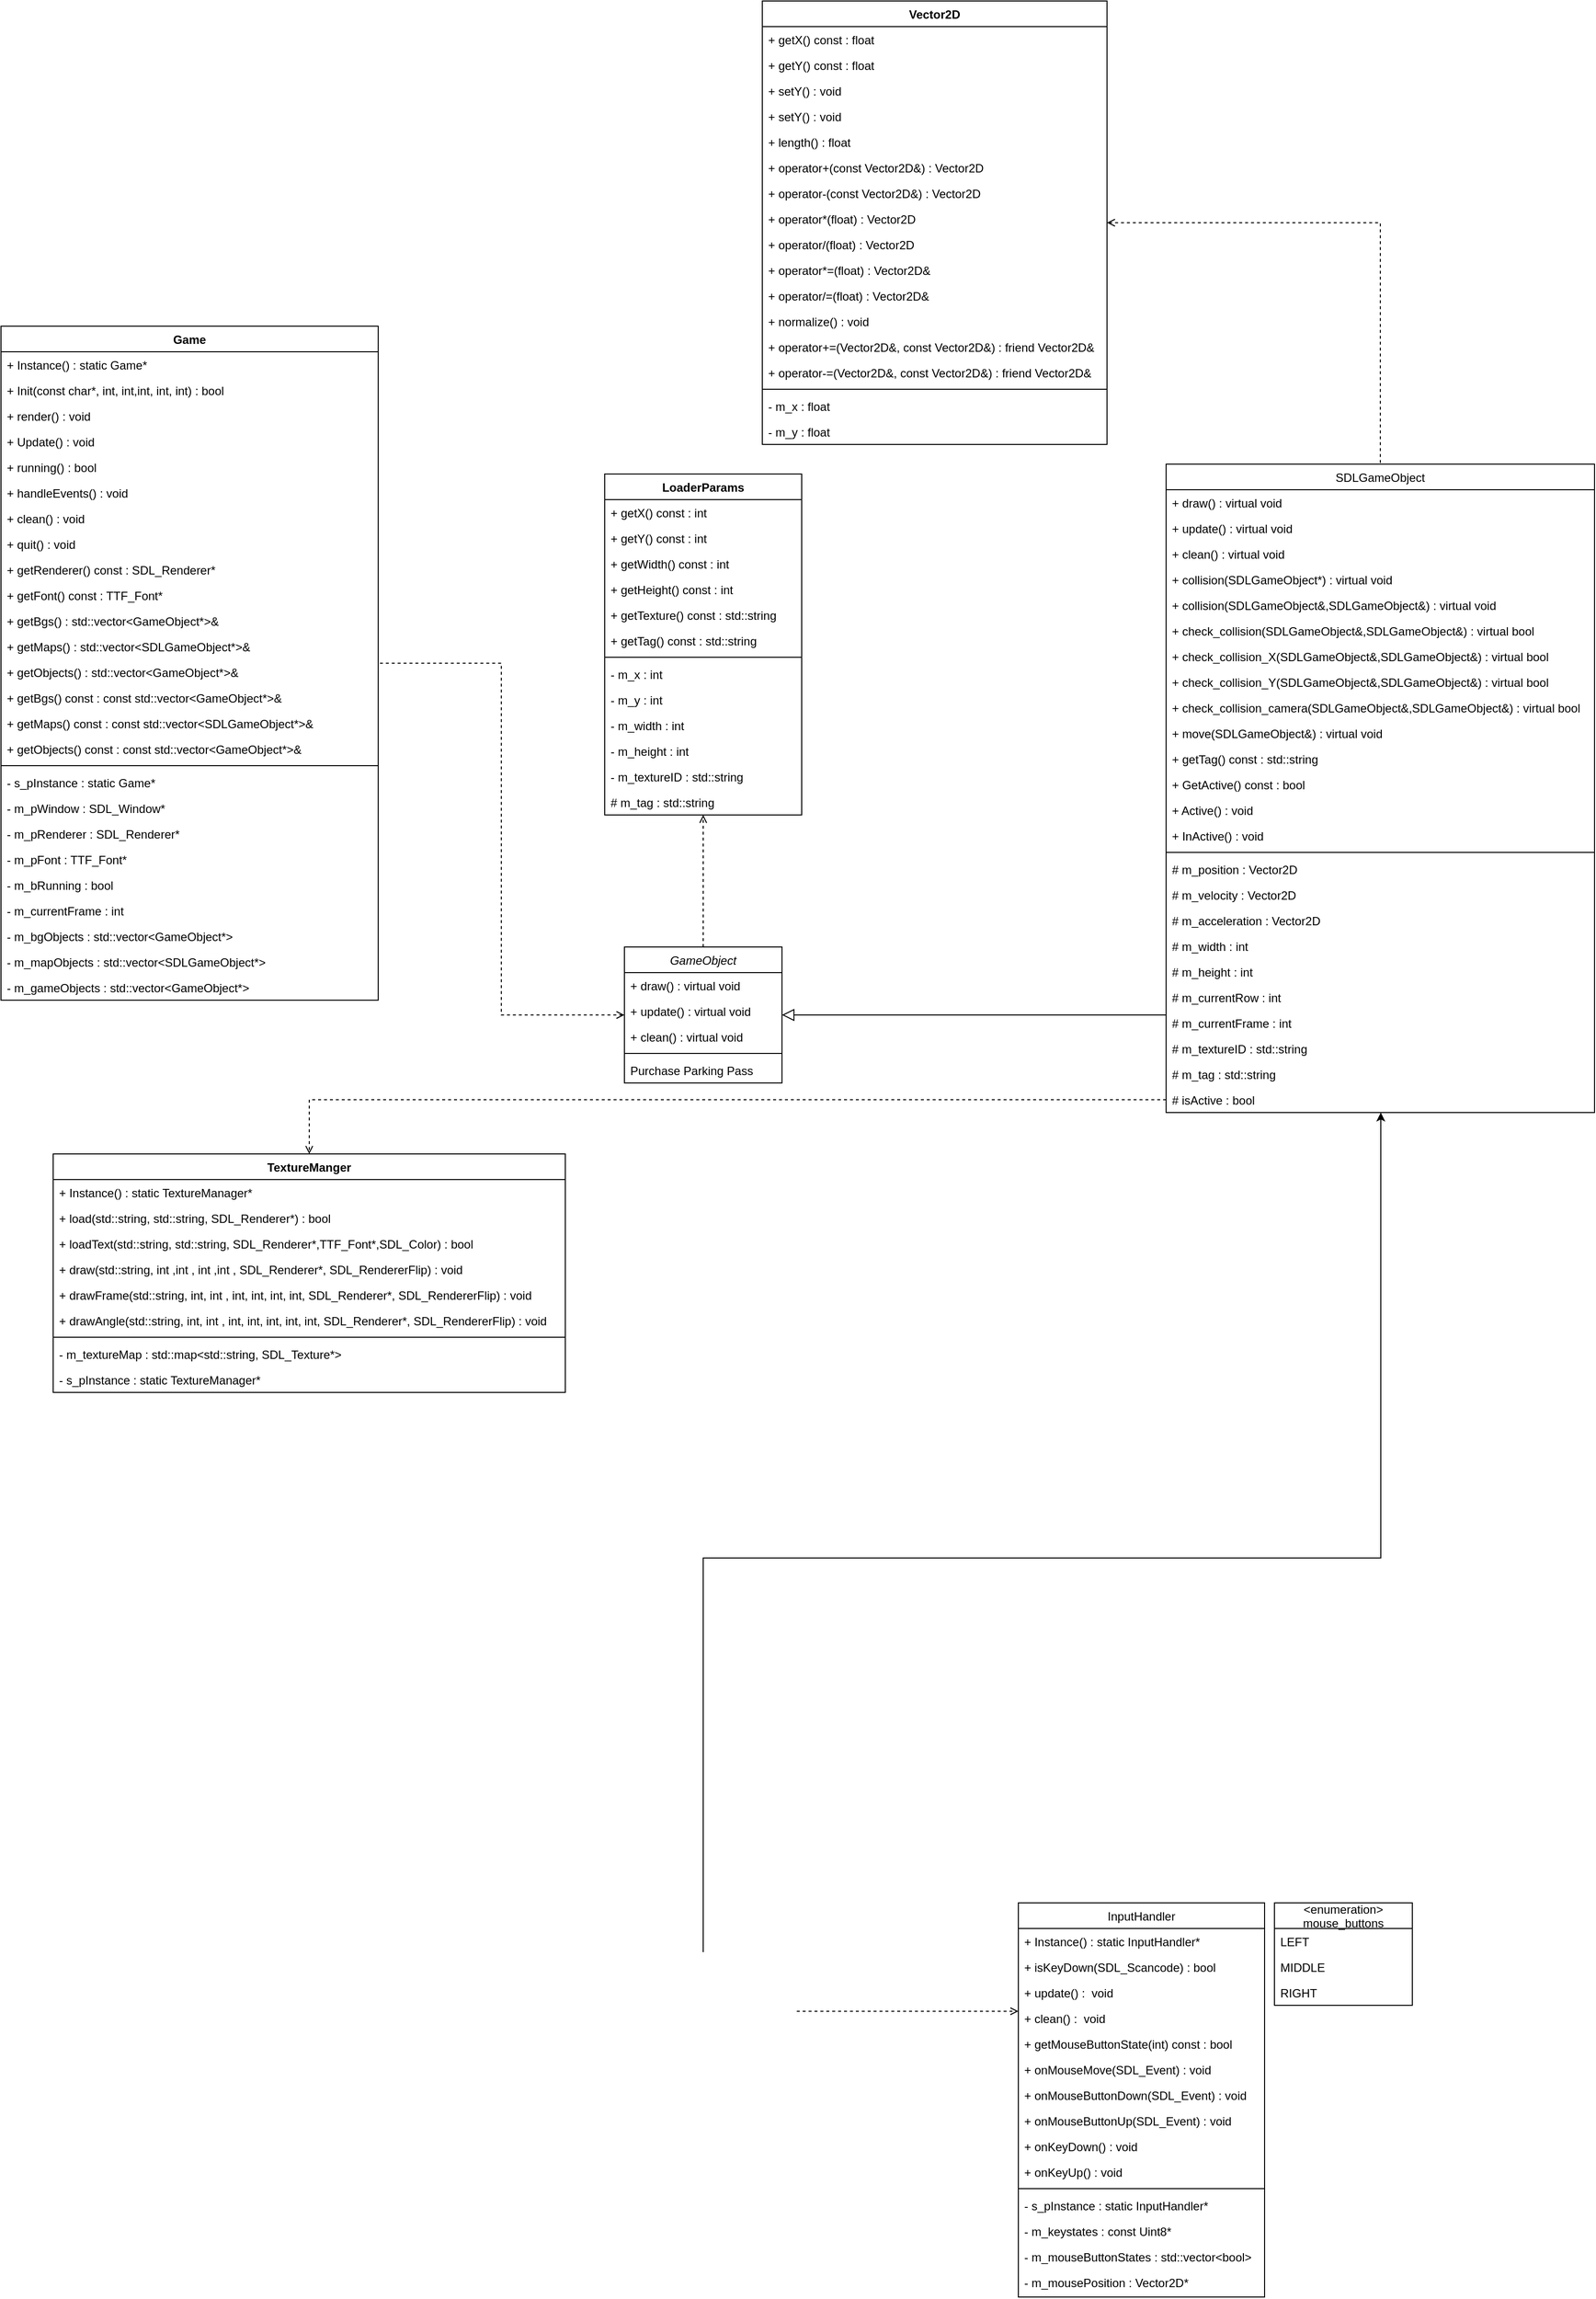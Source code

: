 <mxfile version="15.9.4" type="github">
  <diagram id="QUdWsNunOd2s29OZKPNB" name="Page-1">
    <mxGraphModel dx="3773" dy="2772" grid="1" gridSize="10" guides="1" tooltips="1" connect="1" arrows="1" fold="1" page="1" pageScale="1" pageWidth="827" pageHeight="1169" math="0" shadow="0">
      <root>
        <mxCell id="0" />
        <mxCell id="1" parent="0" />
        <mxCell id="e-X5rbSb38zJNJmSNRHm-2" style="edgeStyle=orthogonalEdgeStyle;rounded=0;orthogonalLoop=1;jettySize=auto;html=1;startArrow=open;startFill=0;endArrow=none;endFill=0;dashed=1;" parent="1" source="e-X5rbSb38zJNJmSNRHm-3" target="e-X5rbSb38zJNJmSNRHm-144" edge="1">
          <mxGeometry relative="1" as="geometry" />
        </mxCell>
        <mxCell id="e-X5rbSb38zJNJmSNRHm-223" style="edgeStyle=orthogonalEdgeStyle;rounded=0;orthogonalLoop=1;jettySize=auto;html=1;endArrow=open;endFill=0;dashed=1;" parent="1" source="e-X5rbSb38zJNJmSNRHm-3" target="e-X5rbSb38zJNJmSNRHm-24" edge="1">
          <mxGeometry relative="1" as="geometry" />
        </mxCell>
        <mxCell id="e-X5rbSb38zJNJmSNRHm-3" value="GameObject" style="swimlane;fontStyle=2;align=center;verticalAlign=top;childLayout=stackLayout;horizontal=1;startSize=26;horizontalStack=0;resizeParent=1;resizeLast=0;collapsible=1;marginBottom=0;rounded=0;shadow=0;strokeWidth=1;" parent="1" vertex="1">
          <mxGeometry x="220" y="120" width="160" height="138" as="geometry">
            <mxRectangle x="230" y="140" width="160" height="26" as="alternateBounds" />
          </mxGeometry>
        </mxCell>
        <mxCell id="e-X5rbSb38zJNJmSNRHm-4" value="+ draw() : virtual void" style="text;align=left;verticalAlign=top;spacingLeft=4;spacingRight=4;overflow=hidden;rotatable=0;points=[[0,0.5],[1,0.5]];portConstraint=eastwest;" parent="e-X5rbSb38zJNJmSNRHm-3" vertex="1">
          <mxGeometry y="26" width="160" height="26" as="geometry" />
        </mxCell>
        <mxCell id="e-X5rbSb38zJNJmSNRHm-5" value="+ update() : virtual void" style="text;align=left;verticalAlign=top;spacingLeft=4;spacingRight=4;overflow=hidden;rotatable=0;points=[[0,0.5],[1,0.5]];portConstraint=eastwest;rounded=0;shadow=0;html=0;" parent="e-X5rbSb38zJNJmSNRHm-3" vertex="1">
          <mxGeometry y="52" width="160" height="26" as="geometry" />
        </mxCell>
        <mxCell id="e-X5rbSb38zJNJmSNRHm-6" value="+ clean() : virtual void" style="text;align=left;verticalAlign=top;spacingLeft=4;spacingRight=4;overflow=hidden;rotatable=0;points=[[0,0.5],[1,0.5]];portConstraint=eastwest;rounded=0;shadow=0;html=0;" parent="e-X5rbSb38zJNJmSNRHm-3" vertex="1">
          <mxGeometry y="78" width="160" height="26" as="geometry" />
        </mxCell>
        <mxCell id="e-X5rbSb38zJNJmSNRHm-7" value="" style="line;html=1;strokeWidth=1;align=left;verticalAlign=middle;spacingTop=-1;spacingLeft=3;spacingRight=3;rotatable=0;labelPosition=right;points=[];portConstraint=eastwest;" parent="e-X5rbSb38zJNJmSNRHm-3" vertex="1">
          <mxGeometry y="104" width="160" height="8" as="geometry" />
        </mxCell>
        <mxCell id="e-X5rbSb38zJNJmSNRHm-8" value="Purchase Parking Pass" style="text;align=left;verticalAlign=top;spacingLeft=4;spacingRight=4;overflow=hidden;rotatable=0;points=[[0,0.5],[1,0.5]];portConstraint=eastwest;" parent="e-X5rbSb38zJNJmSNRHm-3" vertex="1">
          <mxGeometry y="112" width="160" height="26" as="geometry" />
        </mxCell>
        <mxCell id="e-X5rbSb38zJNJmSNRHm-10" value="SDLGameObject" style="swimlane;fontStyle=0;align=center;verticalAlign=top;childLayout=stackLayout;horizontal=1;startSize=26;horizontalStack=0;resizeParent=1;resizeLast=0;collapsible=1;marginBottom=0;rounded=0;shadow=0;strokeWidth=1;" parent="1" vertex="1">
          <mxGeometry x="770" y="-370" width="435" height="658" as="geometry">
            <mxRectangle x="130" y="380" width="160" height="26" as="alternateBounds" />
          </mxGeometry>
        </mxCell>
        <mxCell id="e-X5rbSb38zJNJmSNRHm-11" value="+ draw() : virtual void" style="text;align=left;verticalAlign=top;spacingLeft=4;spacingRight=4;overflow=hidden;rotatable=0;points=[[0,0.5],[1,0.5]];portConstraint=eastwest;" parent="e-X5rbSb38zJNJmSNRHm-10" vertex="1">
          <mxGeometry y="26" width="435" height="26" as="geometry" />
        </mxCell>
        <mxCell id="e-X5rbSb38zJNJmSNRHm-12" value="+ update() : virtual void" style="text;align=left;verticalAlign=top;spacingLeft=4;spacingRight=4;overflow=hidden;rotatable=0;points=[[0,0.5],[1,0.5]];portConstraint=eastwest;" parent="e-X5rbSb38zJNJmSNRHm-10" vertex="1">
          <mxGeometry y="52" width="435" height="26" as="geometry" />
        </mxCell>
        <mxCell id="e-X5rbSb38zJNJmSNRHm-13" value="+ clean() : virtual void" style="text;align=left;verticalAlign=top;spacingLeft=4;spacingRight=4;overflow=hidden;rotatable=0;points=[[0,0.5],[1,0.5]];portConstraint=eastwest;" parent="e-X5rbSb38zJNJmSNRHm-10" vertex="1">
          <mxGeometry y="78" width="435" height="26" as="geometry" />
        </mxCell>
        <mxCell id="e-X5rbSb38zJNJmSNRHm-164" value="+ collision(SDLGameObject*) : virtual void" style="text;align=left;verticalAlign=top;spacingLeft=4;spacingRight=4;overflow=hidden;rotatable=0;points=[[0,0.5],[1,0.5]];portConstraint=eastwest;" parent="e-X5rbSb38zJNJmSNRHm-10" vertex="1">
          <mxGeometry y="104" width="435" height="26" as="geometry" />
        </mxCell>
        <mxCell id="e-X5rbSb38zJNJmSNRHm-166" value="+ collision(SDLGameObject&amp;,SDLGameObject&amp;) : virtual void" style="text;align=left;verticalAlign=top;spacingLeft=4;spacingRight=4;overflow=hidden;rotatable=0;points=[[0,0.5],[1,0.5]];portConstraint=eastwest;" parent="e-X5rbSb38zJNJmSNRHm-10" vertex="1">
          <mxGeometry y="130" width="435" height="26" as="geometry" />
        </mxCell>
        <mxCell id="e-X5rbSb38zJNJmSNRHm-172" value="+ check_collision(SDLGameObject&amp;,SDLGameObject&amp;) : virtual bool" style="text;align=left;verticalAlign=top;spacingLeft=4;spacingRight=4;overflow=hidden;rotatable=0;points=[[0,0.5],[1,0.5]];portConstraint=eastwest;" parent="e-X5rbSb38zJNJmSNRHm-10" vertex="1">
          <mxGeometry y="156" width="435" height="26" as="geometry" />
        </mxCell>
        <mxCell id="e-X5rbSb38zJNJmSNRHm-173" value="+ check_collision_X(SDLGameObject&amp;,SDLGameObject&amp;) : virtual bool" style="text;align=left;verticalAlign=top;spacingLeft=4;spacingRight=4;overflow=hidden;rotatable=0;points=[[0,0.5],[1,0.5]];portConstraint=eastwest;" parent="e-X5rbSb38zJNJmSNRHm-10" vertex="1">
          <mxGeometry y="182" width="435" height="26" as="geometry" />
        </mxCell>
        <mxCell id="e-X5rbSb38zJNJmSNRHm-174" value="+ check_collision_Y(SDLGameObject&amp;,SDLGameObject&amp;) : virtual bool" style="text;align=left;verticalAlign=top;spacingLeft=4;spacingRight=4;overflow=hidden;rotatable=0;points=[[0,0.5],[1,0.5]];portConstraint=eastwest;" parent="e-X5rbSb38zJNJmSNRHm-10" vertex="1">
          <mxGeometry y="208" width="435" height="26" as="geometry" />
        </mxCell>
        <mxCell id="e-X5rbSb38zJNJmSNRHm-175" value="+ check_collision_camera(SDLGameObject&amp;,SDLGameObject&amp;) : virtual bool" style="text;align=left;verticalAlign=top;spacingLeft=4;spacingRight=4;overflow=hidden;rotatable=0;points=[[0,0.5],[1,0.5]];portConstraint=eastwest;" parent="e-X5rbSb38zJNJmSNRHm-10" vertex="1">
          <mxGeometry y="234" width="435" height="26" as="geometry" />
        </mxCell>
        <mxCell id="e-X5rbSb38zJNJmSNRHm-177" value="+ move(SDLGameObject&amp;) : virtual void" style="text;align=left;verticalAlign=top;spacingLeft=4;spacingRight=4;overflow=hidden;rotatable=0;points=[[0,0.5],[1,0.5]];portConstraint=eastwest;" parent="e-X5rbSb38zJNJmSNRHm-10" vertex="1">
          <mxGeometry y="260" width="435" height="26" as="geometry" />
        </mxCell>
        <mxCell id="e-X5rbSb38zJNJmSNRHm-178" value="+ getTag() const : std::string " style="text;align=left;verticalAlign=top;spacingLeft=4;spacingRight=4;overflow=hidden;rotatable=0;points=[[0,0.5],[1,0.5]];portConstraint=eastwest;" parent="e-X5rbSb38zJNJmSNRHm-10" vertex="1">
          <mxGeometry y="286" width="435" height="26" as="geometry" />
        </mxCell>
        <mxCell id="e-X5rbSb38zJNJmSNRHm-179" value="+ GetActive() const : bool " style="text;align=left;verticalAlign=top;spacingLeft=4;spacingRight=4;overflow=hidden;rotatable=0;points=[[0,0.5],[1,0.5]];portConstraint=eastwest;" parent="e-X5rbSb38zJNJmSNRHm-10" vertex="1">
          <mxGeometry y="312" width="435" height="26" as="geometry" />
        </mxCell>
        <mxCell id="e-X5rbSb38zJNJmSNRHm-180" value="+ Active() : void" style="text;align=left;verticalAlign=top;spacingLeft=4;spacingRight=4;overflow=hidden;rotatable=0;points=[[0,0.5],[1,0.5]];portConstraint=eastwest;" parent="e-X5rbSb38zJNJmSNRHm-10" vertex="1">
          <mxGeometry y="338" width="435" height="26" as="geometry" />
        </mxCell>
        <mxCell id="e-X5rbSb38zJNJmSNRHm-181" value="+ InActive() : void" style="text;align=left;verticalAlign=top;spacingLeft=4;spacingRight=4;overflow=hidden;rotatable=0;points=[[0,0.5],[1,0.5]];portConstraint=eastwest;" parent="e-X5rbSb38zJNJmSNRHm-10" vertex="1">
          <mxGeometry y="364" width="435" height="26" as="geometry" />
        </mxCell>
        <mxCell id="e-X5rbSb38zJNJmSNRHm-14" value="" style="line;html=1;strokeWidth=1;align=left;verticalAlign=middle;spacingTop=-1;spacingLeft=3;spacingRight=3;rotatable=0;labelPosition=right;points=[];portConstraint=eastwest;" parent="e-X5rbSb38zJNJmSNRHm-10" vertex="1">
          <mxGeometry y="390" width="435" height="8" as="geometry" />
        </mxCell>
        <mxCell id="e-X5rbSb38zJNJmSNRHm-15" value="# m_position : Vector2D" style="text;align=left;verticalAlign=top;spacingLeft=4;spacingRight=4;overflow=hidden;rotatable=0;points=[[0,0.5],[1,0.5]];portConstraint=eastwest;" parent="e-X5rbSb38zJNJmSNRHm-10" vertex="1">
          <mxGeometry y="398" width="435" height="26" as="geometry" />
        </mxCell>
        <mxCell id="e-X5rbSb38zJNJmSNRHm-16" value="# m_velocity : Vector2D" style="text;align=left;verticalAlign=top;spacingLeft=4;spacingRight=4;overflow=hidden;rotatable=0;points=[[0,0.5],[1,0.5]];portConstraint=eastwest;" parent="e-X5rbSb38zJNJmSNRHm-10" vertex="1">
          <mxGeometry y="424" width="435" height="26" as="geometry" />
        </mxCell>
        <mxCell id="e-X5rbSb38zJNJmSNRHm-17" value="# m_acceleration : Vector2D" style="text;align=left;verticalAlign=top;spacingLeft=4;spacingRight=4;overflow=hidden;rotatable=0;points=[[0,0.5],[1,0.5]];portConstraint=eastwest;" parent="e-X5rbSb38zJNJmSNRHm-10" vertex="1">
          <mxGeometry y="450" width="435" height="26" as="geometry" />
        </mxCell>
        <mxCell id="e-X5rbSb38zJNJmSNRHm-18" value="# m_width : int" style="text;align=left;verticalAlign=top;spacingLeft=4;spacingRight=4;overflow=hidden;rotatable=0;points=[[0,0.5],[1,0.5]];portConstraint=eastwest;" parent="e-X5rbSb38zJNJmSNRHm-10" vertex="1">
          <mxGeometry y="476" width="435" height="26" as="geometry" />
        </mxCell>
        <mxCell id="e-X5rbSb38zJNJmSNRHm-19" value="# m_height : int" style="text;align=left;verticalAlign=top;spacingLeft=4;spacingRight=4;overflow=hidden;rotatable=0;points=[[0,0.5],[1,0.5]];portConstraint=eastwest;" parent="e-X5rbSb38zJNJmSNRHm-10" vertex="1">
          <mxGeometry y="502" width="435" height="26" as="geometry" />
        </mxCell>
        <mxCell id="e-X5rbSb38zJNJmSNRHm-20" value="# m_currentRow : int" style="text;align=left;verticalAlign=top;spacingLeft=4;spacingRight=4;overflow=hidden;rotatable=0;points=[[0,0.5],[1,0.5]];portConstraint=eastwest;" parent="e-X5rbSb38zJNJmSNRHm-10" vertex="1">
          <mxGeometry y="528" width="435" height="26" as="geometry" />
        </mxCell>
        <mxCell id="e-X5rbSb38zJNJmSNRHm-21" value="# m_currentFrame : int" style="text;align=left;verticalAlign=top;spacingLeft=4;spacingRight=4;overflow=hidden;rotatable=0;points=[[0,0.5],[1,0.5]];portConstraint=eastwest;" parent="e-X5rbSb38zJNJmSNRHm-10" vertex="1">
          <mxGeometry y="554" width="435" height="26" as="geometry" />
        </mxCell>
        <mxCell id="e-X5rbSb38zJNJmSNRHm-182" value="# m_textureID : std::string" style="text;align=left;verticalAlign=top;spacingLeft=4;spacingRight=4;overflow=hidden;rotatable=0;points=[[0,0.5],[1,0.5]];portConstraint=eastwest;" parent="e-X5rbSb38zJNJmSNRHm-10" vertex="1">
          <mxGeometry y="580" width="435" height="26" as="geometry" />
        </mxCell>
        <mxCell id="e-X5rbSb38zJNJmSNRHm-184" value="# m_tag : std::string" style="text;align=left;verticalAlign=top;spacingLeft=4;spacingRight=4;overflow=hidden;rotatable=0;points=[[0,0.5],[1,0.5]];portConstraint=eastwest;" parent="e-X5rbSb38zJNJmSNRHm-10" vertex="1">
          <mxGeometry y="606" width="435" height="26" as="geometry" />
        </mxCell>
        <mxCell id="e-X5rbSb38zJNJmSNRHm-22" value="# isActive : bool" style="text;align=left;verticalAlign=top;spacingLeft=4;spacingRight=4;overflow=hidden;rotatable=0;points=[[0,0.5],[1,0.5]];portConstraint=eastwest;" parent="e-X5rbSb38zJNJmSNRHm-10" vertex="1">
          <mxGeometry y="632" width="435" height="26" as="geometry" />
        </mxCell>
        <mxCell id="e-X5rbSb38zJNJmSNRHm-23" value="" style="endArrow=block;endSize=10;endFill=0;shadow=0;strokeWidth=1;rounded=0;edgeStyle=elbowEdgeStyle;elbow=vertical;" parent="1" source="e-X5rbSb38zJNJmSNRHm-10" target="e-X5rbSb38zJNJmSNRHm-3" edge="1">
          <mxGeometry width="160" relative="1" as="geometry">
            <mxPoint x="200" y="203" as="sourcePoint" />
            <mxPoint x="200" y="203" as="targetPoint" />
          </mxGeometry>
        </mxCell>
        <mxCell id="e-X5rbSb38zJNJmSNRHm-24" value="LoaderParams" style="swimlane;fontStyle=1;align=center;verticalAlign=top;childLayout=stackLayout;horizontal=1;startSize=26;horizontalStack=0;resizeParent=1;resizeParentMax=0;resizeLast=0;collapsible=1;marginBottom=0;" parent="1" vertex="1">
          <mxGeometry x="200" y="-360" width="200" height="346" as="geometry" />
        </mxCell>
        <mxCell id="e-X5rbSb38zJNJmSNRHm-25" value="+ getX() const : int" style="text;strokeColor=none;fillColor=none;align=left;verticalAlign=top;spacingLeft=4;spacingRight=4;overflow=hidden;rotatable=0;points=[[0,0.5],[1,0.5]];portConstraint=eastwest;" parent="e-X5rbSb38zJNJmSNRHm-24" vertex="1">
          <mxGeometry y="26" width="200" height="26" as="geometry" />
        </mxCell>
        <mxCell id="e-X5rbSb38zJNJmSNRHm-26" value="+ getY() const : int" style="text;strokeColor=none;fillColor=none;align=left;verticalAlign=top;spacingLeft=4;spacingRight=4;overflow=hidden;rotatable=0;points=[[0,0.5],[1,0.5]];portConstraint=eastwest;" parent="e-X5rbSb38zJNJmSNRHm-24" vertex="1">
          <mxGeometry y="52" width="200" height="26" as="geometry" />
        </mxCell>
        <mxCell id="e-X5rbSb38zJNJmSNRHm-27" value="+ getWidth() const : int" style="text;strokeColor=none;fillColor=none;align=left;verticalAlign=top;spacingLeft=4;spacingRight=4;overflow=hidden;rotatable=0;points=[[0,0.5],[1,0.5]];portConstraint=eastwest;" parent="e-X5rbSb38zJNJmSNRHm-24" vertex="1">
          <mxGeometry y="78" width="200" height="26" as="geometry" />
        </mxCell>
        <mxCell id="e-X5rbSb38zJNJmSNRHm-28" value="+ getHeight() const : int" style="text;strokeColor=none;fillColor=none;align=left;verticalAlign=top;spacingLeft=4;spacingRight=4;overflow=hidden;rotatable=0;points=[[0,0.5],[1,0.5]];portConstraint=eastwest;" parent="e-X5rbSb38zJNJmSNRHm-24" vertex="1">
          <mxGeometry y="104" width="200" height="26" as="geometry" />
        </mxCell>
        <mxCell id="e-X5rbSb38zJNJmSNRHm-29" value="+ getTexture() const : std::string" style="text;strokeColor=none;fillColor=none;align=left;verticalAlign=top;spacingLeft=4;spacingRight=4;overflow=hidden;rotatable=0;points=[[0,0.5],[1,0.5]];portConstraint=eastwest;" parent="e-X5rbSb38zJNJmSNRHm-24" vertex="1">
          <mxGeometry y="130" width="200" height="26" as="geometry" />
        </mxCell>
        <mxCell id="e-X5rbSb38zJNJmSNRHm-221" value="+ getTag() const : std::string " style="text;align=left;verticalAlign=top;spacingLeft=4;spacingRight=4;overflow=hidden;rotatable=0;points=[[0,0.5],[1,0.5]];portConstraint=eastwest;" parent="e-X5rbSb38zJNJmSNRHm-24" vertex="1">
          <mxGeometry y="156" width="200" height="26" as="geometry" />
        </mxCell>
        <mxCell id="e-X5rbSb38zJNJmSNRHm-30" value="" style="line;strokeWidth=1;fillColor=none;align=left;verticalAlign=middle;spacingTop=-1;spacingLeft=3;spacingRight=3;rotatable=0;labelPosition=right;points=[];portConstraint=eastwest;" parent="e-X5rbSb38zJNJmSNRHm-24" vertex="1">
          <mxGeometry y="182" width="200" height="8" as="geometry" />
        </mxCell>
        <mxCell id="e-X5rbSb38zJNJmSNRHm-31" value="- m_x : int" style="text;strokeColor=none;fillColor=none;align=left;verticalAlign=top;spacingLeft=4;spacingRight=4;overflow=hidden;rotatable=0;points=[[0,0.5],[1,0.5]];portConstraint=eastwest;" parent="e-X5rbSb38zJNJmSNRHm-24" vertex="1">
          <mxGeometry y="190" width="200" height="26" as="geometry" />
        </mxCell>
        <mxCell id="e-X5rbSb38zJNJmSNRHm-32" value="- m_y : int" style="text;strokeColor=none;fillColor=none;align=left;verticalAlign=top;spacingLeft=4;spacingRight=4;overflow=hidden;rotatable=0;points=[[0,0.5],[1,0.5]];portConstraint=eastwest;" parent="e-X5rbSb38zJNJmSNRHm-24" vertex="1">
          <mxGeometry y="216" width="200" height="26" as="geometry" />
        </mxCell>
        <mxCell id="e-X5rbSb38zJNJmSNRHm-33" value="- m_width : int" style="text;strokeColor=none;fillColor=none;align=left;verticalAlign=top;spacingLeft=4;spacingRight=4;overflow=hidden;rotatable=0;points=[[0,0.5],[1,0.5]];portConstraint=eastwest;" parent="e-X5rbSb38zJNJmSNRHm-24" vertex="1">
          <mxGeometry y="242" width="200" height="26" as="geometry" />
        </mxCell>
        <mxCell id="e-X5rbSb38zJNJmSNRHm-34" value="- m_height : int" style="text;strokeColor=none;fillColor=none;align=left;verticalAlign=top;spacingLeft=4;spacingRight=4;overflow=hidden;rotatable=0;points=[[0,0.5],[1,0.5]];portConstraint=eastwest;" parent="e-X5rbSb38zJNJmSNRHm-24" vertex="1">
          <mxGeometry y="268" width="200" height="26" as="geometry" />
        </mxCell>
        <mxCell id="e-X5rbSb38zJNJmSNRHm-35" value="- m_textureID : std::string" style="text;strokeColor=none;fillColor=none;align=left;verticalAlign=top;spacingLeft=4;spacingRight=4;overflow=hidden;rotatable=0;points=[[0,0.5],[1,0.5]];portConstraint=eastwest;" parent="e-X5rbSb38zJNJmSNRHm-24" vertex="1">
          <mxGeometry y="294" width="200" height="26" as="geometry" />
        </mxCell>
        <mxCell id="e-X5rbSb38zJNJmSNRHm-222" value="# m_tag : std::string" style="text;align=left;verticalAlign=top;spacingLeft=4;spacingRight=4;overflow=hidden;rotatable=0;points=[[0,0.5],[1,0.5]];portConstraint=eastwest;" parent="e-X5rbSb38zJNJmSNRHm-24" vertex="1">
          <mxGeometry y="320" width="200" height="26" as="geometry" />
        </mxCell>
        <mxCell id="e-X5rbSb38zJNJmSNRHm-36" style="edgeStyle=orthogonalEdgeStyle;rounded=0;orthogonalLoop=1;jettySize=auto;html=1;" parent="1" target="e-X5rbSb38zJNJmSNRHm-10" edge="1">
          <mxGeometry relative="1" as="geometry">
            <mxPoint x="300" y="710" as="targetPoint" />
            <Array as="points">
              <mxPoint x="300" y="740" />
              <mxPoint x="988" y="740" />
            </Array>
            <mxPoint x="300" y="1140.0" as="sourcePoint" />
          </mxGeometry>
        </mxCell>
        <mxCell id="e-X5rbSb38zJNJmSNRHm-37" style="edgeStyle=orthogonalEdgeStyle;rounded=0;orthogonalLoop=1;jettySize=auto;html=1;dashed=1;endArrow=open;endFill=0;" parent="1" target="e-X5rbSb38zJNJmSNRHm-50" edge="1">
          <mxGeometry relative="1" as="geometry">
            <Array as="points">
              <mxPoint x="540" y="1200" />
              <mxPoint x="540" y="1200" />
            </Array>
            <mxPoint x="395" y="1200.0" as="sourcePoint" />
          </mxGeometry>
        </mxCell>
        <mxCell id="e-X5rbSb38zJNJmSNRHm-50" value="InputHandler" style="swimlane;fontStyle=0;align=center;verticalAlign=top;childLayout=stackLayout;horizontal=1;startSize=26;horizontalStack=0;resizeParent=1;resizeLast=0;collapsible=1;marginBottom=0;rounded=0;shadow=0;strokeWidth=1;" parent="1" vertex="1">
          <mxGeometry x="620" y="1090" width="250" height="400" as="geometry">
            <mxRectangle x="130" y="380" width="160" height="26" as="alternateBounds" />
          </mxGeometry>
        </mxCell>
        <mxCell id="e-X5rbSb38zJNJmSNRHm-51" value="+ Instance() : static InputHandler*" style="text;align=left;verticalAlign=top;spacingLeft=4;spacingRight=4;overflow=hidden;rotatable=0;points=[[0,0.5],[1,0.5]];portConstraint=eastwest;" parent="e-X5rbSb38zJNJmSNRHm-50" vertex="1">
          <mxGeometry y="26" width="250" height="26" as="geometry" />
        </mxCell>
        <mxCell id="e-X5rbSb38zJNJmSNRHm-52" value="+ isKeyDown(SDL_Scancode) : bool" style="text;align=left;verticalAlign=top;spacingLeft=4;spacingRight=4;overflow=hidden;rotatable=0;points=[[0,0.5],[1,0.5]];portConstraint=eastwest;" parent="e-X5rbSb38zJNJmSNRHm-50" vertex="1">
          <mxGeometry y="52" width="250" height="26" as="geometry" />
        </mxCell>
        <mxCell id="e-X5rbSb38zJNJmSNRHm-53" value="+ update() :  void" style="text;align=left;verticalAlign=top;spacingLeft=4;spacingRight=4;overflow=hidden;rotatable=0;points=[[0,0.5],[1,0.5]];portConstraint=eastwest;" parent="e-X5rbSb38zJNJmSNRHm-50" vertex="1">
          <mxGeometry y="78" width="250" height="26" as="geometry" />
        </mxCell>
        <mxCell id="e-X5rbSb38zJNJmSNRHm-54" value="+ clean() :  void" style="text;align=left;verticalAlign=top;spacingLeft=4;spacingRight=4;overflow=hidden;rotatable=0;points=[[0,0.5],[1,0.5]];portConstraint=eastwest;" parent="e-X5rbSb38zJNJmSNRHm-50" vertex="1">
          <mxGeometry y="104" width="250" height="26" as="geometry" />
        </mxCell>
        <mxCell id="e-X5rbSb38zJNJmSNRHm-55" value="+ getMouseButtonState(int) const : bool" style="text;align=left;verticalAlign=top;spacingLeft=4;spacingRight=4;overflow=hidden;rotatable=0;points=[[0,0.5],[1,0.5]];portConstraint=eastwest;" parent="e-X5rbSb38zJNJmSNRHm-50" vertex="1">
          <mxGeometry y="130" width="250" height="26" as="geometry" />
        </mxCell>
        <mxCell id="e-X5rbSb38zJNJmSNRHm-56" value="+ onMouseMove(SDL_Event) : void" style="text;align=left;verticalAlign=top;spacingLeft=4;spacingRight=4;overflow=hidden;rotatable=0;points=[[0,0.5],[1,0.5]];portConstraint=eastwest;" parent="e-X5rbSb38zJNJmSNRHm-50" vertex="1">
          <mxGeometry y="156" width="250" height="26" as="geometry" />
        </mxCell>
        <mxCell id="e-X5rbSb38zJNJmSNRHm-57" value="+ onMouseButtonDown(SDL_Event) : void" style="text;align=left;verticalAlign=top;spacingLeft=4;spacingRight=4;overflow=hidden;rotatable=0;points=[[0,0.5],[1,0.5]];portConstraint=eastwest;" parent="e-X5rbSb38zJNJmSNRHm-50" vertex="1">
          <mxGeometry y="182" width="250" height="26" as="geometry" />
        </mxCell>
        <mxCell id="e-X5rbSb38zJNJmSNRHm-58" value="+ onMouseButtonUp(SDL_Event) : void" style="text;align=left;verticalAlign=top;spacingLeft=4;spacingRight=4;overflow=hidden;rotatable=0;points=[[0,0.5],[1,0.5]];portConstraint=eastwest;" parent="e-X5rbSb38zJNJmSNRHm-50" vertex="1">
          <mxGeometry y="208" width="250" height="26" as="geometry" />
        </mxCell>
        <mxCell id="e-X5rbSb38zJNJmSNRHm-59" value="+ onKeyDown() : void" style="text;align=left;verticalAlign=top;spacingLeft=4;spacingRight=4;overflow=hidden;rotatable=0;points=[[0,0.5],[1,0.5]];portConstraint=eastwest;" parent="e-X5rbSb38zJNJmSNRHm-50" vertex="1">
          <mxGeometry y="234" width="250" height="26" as="geometry" />
        </mxCell>
        <mxCell id="e-X5rbSb38zJNJmSNRHm-60" value="+ onKeyUp() : void" style="text;align=left;verticalAlign=top;spacingLeft=4;spacingRight=4;overflow=hidden;rotatable=0;points=[[0,0.5],[1,0.5]];portConstraint=eastwest;" parent="e-X5rbSb38zJNJmSNRHm-50" vertex="1">
          <mxGeometry y="260" width="250" height="26" as="geometry" />
        </mxCell>
        <mxCell id="e-X5rbSb38zJNJmSNRHm-61" value="" style="line;html=1;strokeWidth=1;align=left;verticalAlign=middle;spacingTop=-1;spacingLeft=3;spacingRight=3;rotatable=0;labelPosition=right;points=[];portConstraint=eastwest;" parent="e-X5rbSb38zJNJmSNRHm-50" vertex="1">
          <mxGeometry y="286" width="250" height="8" as="geometry" />
        </mxCell>
        <mxCell id="e-X5rbSb38zJNJmSNRHm-62" value="- s_pInstance : static InputHandler*" style="text;align=left;verticalAlign=top;spacingLeft=4;spacingRight=4;overflow=hidden;rotatable=0;points=[[0,0.5],[1,0.5]];portConstraint=eastwest;" parent="e-X5rbSb38zJNJmSNRHm-50" vertex="1">
          <mxGeometry y="294" width="250" height="26" as="geometry" />
        </mxCell>
        <mxCell id="e-X5rbSb38zJNJmSNRHm-63" value="- m_keystates : const Uint8*" style="text;align=left;verticalAlign=top;spacingLeft=4;spacingRight=4;overflow=hidden;rotatable=0;points=[[0,0.5],[1,0.5]];portConstraint=eastwest;" parent="e-X5rbSb38zJNJmSNRHm-50" vertex="1">
          <mxGeometry y="320" width="250" height="26" as="geometry" />
        </mxCell>
        <mxCell id="e-X5rbSb38zJNJmSNRHm-64" value="- m_mouseButtonStates : std::vector&lt;bool&gt;" style="text;align=left;verticalAlign=top;spacingLeft=4;spacingRight=4;overflow=hidden;rotatable=0;points=[[0,0.5],[1,0.5]];portConstraint=eastwest;" parent="e-X5rbSb38zJNJmSNRHm-50" vertex="1">
          <mxGeometry y="346" width="250" height="26" as="geometry" />
        </mxCell>
        <mxCell id="e-X5rbSb38zJNJmSNRHm-65" value="- m_mousePosition : Vector2D*" style="text;align=left;verticalAlign=top;spacingLeft=4;spacingRight=4;overflow=hidden;rotatable=0;points=[[0,0.5],[1,0.5]];portConstraint=eastwest;" parent="e-X5rbSb38zJNJmSNRHm-50" vertex="1">
          <mxGeometry y="372" width="250" height="26" as="geometry" />
        </mxCell>
        <mxCell id="e-X5rbSb38zJNJmSNRHm-66" value="&lt;enumeration&gt;&#xa;mouse_buttons" style="swimlane;fontStyle=0;childLayout=stackLayout;horizontal=1;startSize=26;fillColor=none;horizontalStack=0;resizeParent=1;resizeParentMax=0;resizeLast=0;collapsible=1;marginBottom=0;" parent="1" vertex="1">
          <mxGeometry x="880" y="1090" width="140" height="104" as="geometry" />
        </mxCell>
        <mxCell id="e-X5rbSb38zJNJmSNRHm-67" value="LEFT" style="text;strokeColor=none;fillColor=none;align=left;verticalAlign=top;spacingLeft=4;spacingRight=4;overflow=hidden;rotatable=0;points=[[0,0.5],[1,0.5]];portConstraint=eastwest;" parent="e-X5rbSb38zJNJmSNRHm-66" vertex="1">
          <mxGeometry y="26" width="140" height="26" as="geometry" />
        </mxCell>
        <mxCell id="e-X5rbSb38zJNJmSNRHm-68" value="MIDDLE" style="text;strokeColor=none;fillColor=none;align=left;verticalAlign=top;spacingLeft=4;spacingRight=4;overflow=hidden;rotatable=0;points=[[0,0.5],[1,0.5]];portConstraint=eastwest;" parent="e-X5rbSb38zJNJmSNRHm-66" vertex="1">
          <mxGeometry y="52" width="140" height="26" as="geometry" />
        </mxCell>
        <mxCell id="e-X5rbSb38zJNJmSNRHm-69" value="RIGHT" style="text;strokeColor=none;fillColor=none;align=left;verticalAlign=top;spacingLeft=4;spacingRight=4;overflow=hidden;rotatable=0;points=[[0,0.5],[1,0.5]];portConstraint=eastwest;" parent="e-X5rbSb38zJNJmSNRHm-66" vertex="1">
          <mxGeometry y="78" width="140" height="26" as="geometry" />
        </mxCell>
        <mxCell id="e-X5rbSb38zJNJmSNRHm-70" style="edgeStyle=orthogonalEdgeStyle;rounded=0;orthogonalLoop=1;jettySize=auto;html=1;dashed=1;endArrow=none;endFill=0;startArrow=open;startFill=0;" parent="1" source="e-X5rbSb38zJNJmSNRHm-71" target="e-X5rbSb38zJNJmSNRHm-10" edge="1">
          <mxGeometry relative="1" as="geometry" />
        </mxCell>
        <mxCell id="e-X5rbSb38zJNJmSNRHm-71" value="Vector2D" style="swimlane;fontStyle=1;align=center;verticalAlign=top;childLayout=stackLayout;horizontal=1;startSize=26;horizontalStack=0;resizeParent=1;resizeParentMax=0;resizeLast=0;collapsible=1;marginBottom=0;" parent="1" vertex="1">
          <mxGeometry x="360" y="-840" width="350" height="450" as="geometry" />
        </mxCell>
        <mxCell id="e-X5rbSb38zJNJmSNRHm-72" value="+ getX() const : float" style="text;strokeColor=none;fillColor=none;align=left;verticalAlign=top;spacingLeft=4;spacingRight=4;overflow=hidden;rotatable=0;points=[[0,0.5],[1,0.5]];portConstraint=eastwest;" parent="e-X5rbSb38zJNJmSNRHm-71" vertex="1">
          <mxGeometry y="26" width="350" height="26" as="geometry" />
        </mxCell>
        <mxCell id="e-X5rbSb38zJNJmSNRHm-73" value="+ getY() const : float" style="text;strokeColor=none;fillColor=none;align=left;verticalAlign=top;spacingLeft=4;spacingRight=4;overflow=hidden;rotatable=0;points=[[0,0.5],[1,0.5]];portConstraint=eastwest;" parent="e-X5rbSb38zJNJmSNRHm-71" vertex="1">
          <mxGeometry y="52" width="350" height="26" as="geometry" />
        </mxCell>
        <mxCell id="e-X5rbSb38zJNJmSNRHm-74" value="+ setY() : void" style="text;strokeColor=none;fillColor=none;align=left;verticalAlign=top;spacingLeft=4;spacingRight=4;overflow=hidden;rotatable=0;points=[[0,0.5],[1,0.5]];portConstraint=eastwest;" parent="e-X5rbSb38zJNJmSNRHm-71" vertex="1">
          <mxGeometry y="78" width="350" height="26" as="geometry" />
        </mxCell>
        <mxCell id="e-X5rbSb38zJNJmSNRHm-75" value="+ setY() : void" style="text;strokeColor=none;fillColor=none;align=left;verticalAlign=top;spacingLeft=4;spacingRight=4;overflow=hidden;rotatable=0;points=[[0,0.5],[1,0.5]];portConstraint=eastwest;" parent="e-X5rbSb38zJNJmSNRHm-71" vertex="1">
          <mxGeometry y="104" width="350" height="26" as="geometry" />
        </mxCell>
        <mxCell id="e-X5rbSb38zJNJmSNRHm-76" value="+ length() : float" style="text;strokeColor=none;fillColor=none;align=left;verticalAlign=top;spacingLeft=4;spacingRight=4;overflow=hidden;rotatable=0;points=[[0,0.5],[1,0.5]];portConstraint=eastwest;" parent="e-X5rbSb38zJNJmSNRHm-71" vertex="1">
          <mxGeometry y="130" width="350" height="26" as="geometry" />
        </mxCell>
        <mxCell id="e-X5rbSb38zJNJmSNRHm-77" value="+ operator+(const Vector2D&amp;) : Vector2D" style="text;strokeColor=none;fillColor=none;align=left;verticalAlign=top;spacingLeft=4;spacingRight=4;overflow=hidden;rotatable=0;points=[[0,0.5],[1,0.5]];portConstraint=eastwest;" parent="e-X5rbSb38zJNJmSNRHm-71" vertex="1">
          <mxGeometry y="156" width="350" height="26" as="geometry" />
        </mxCell>
        <mxCell id="e-X5rbSb38zJNJmSNRHm-78" value="+ operator-(const Vector2D&amp;) : Vector2D" style="text;strokeColor=none;fillColor=none;align=left;verticalAlign=top;spacingLeft=4;spacingRight=4;overflow=hidden;rotatable=0;points=[[0,0.5],[1,0.5]];portConstraint=eastwest;" parent="e-X5rbSb38zJNJmSNRHm-71" vertex="1">
          <mxGeometry y="182" width="350" height="26" as="geometry" />
        </mxCell>
        <mxCell id="e-X5rbSb38zJNJmSNRHm-79" value="+ operator*(float) : Vector2D" style="text;strokeColor=none;fillColor=none;align=left;verticalAlign=top;spacingLeft=4;spacingRight=4;overflow=hidden;rotatable=0;points=[[0,0.5],[1,0.5]];portConstraint=eastwest;" parent="e-X5rbSb38zJNJmSNRHm-71" vertex="1">
          <mxGeometry y="208" width="350" height="26" as="geometry" />
        </mxCell>
        <mxCell id="e-X5rbSb38zJNJmSNRHm-80" value="+ operator/(float) : Vector2D" style="text;strokeColor=none;fillColor=none;align=left;verticalAlign=top;spacingLeft=4;spacingRight=4;overflow=hidden;rotatable=0;points=[[0,0.5],[1,0.5]];portConstraint=eastwest;" parent="e-X5rbSb38zJNJmSNRHm-71" vertex="1">
          <mxGeometry y="234" width="350" height="26" as="geometry" />
        </mxCell>
        <mxCell id="e-X5rbSb38zJNJmSNRHm-81" value="+ operator*=(float) : Vector2D&amp;" style="text;strokeColor=none;fillColor=none;align=left;verticalAlign=top;spacingLeft=4;spacingRight=4;overflow=hidden;rotatable=0;points=[[0,0.5],[1,0.5]];portConstraint=eastwest;" parent="e-X5rbSb38zJNJmSNRHm-71" vertex="1">
          <mxGeometry y="260" width="350" height="26" as="geometry" />
        </mxCell>
        <mxCell id="e-X5rbSb38zJNJmSNRHm-82" value="+ operator/=(float) : Vector2D&amp;" style="text;strokeColor=none;fillColor=none;align=left;verticalAlign=top;spacingLeft=4;spacingRight=4;overflow=hidden;rotatable=0;points=[[0,0.5],[1,0.5]];portConstraint=eastwest;" parent="e-X5rbSb38zJNJmSNRHm-71" vertex="1">
          <mxGeometry y="286" width="350" height="26" as="geometry" />
        </mxCell>
        <mxCell id="e-X5rbSb38zJNJmSNRHm-83" value="+ normalize() : void" style="text;strokeColor=none;fillColor=none;align=left;verticalAlign=top;spacingLeft=4;spacingRight=4;overflow=hidden;rotatable=0;points=[[0,0.5],[1,0.5]];portConstraint=eastwest;" parent="e-X5rbSb38zJNJmSNRHm-71" vertex="1">
          <mxGeometry y="312" width="350" height="26" as="geometry" />
        </mxCell>
        <mxCell id="e-X5rbSb38zJNJmSNRHm-84" value="+ operator+=(Vector2D&amp;, const Vector2D&amp;) : friend Vector2D&amp;" style="text;strokeColor=none;fillColor=none;align=left;verticalAlign=top;spacingLeft=4;spacingRight=4;overflow=hidden;rotatable=0;points=[[0,0.5],[1,0.5]];portConstraint=eastwest;" parent="e-X5rbSb38zJNJmSNRHm-71" vertex="1">
          <mxGeometry y="338" width="350" height="26" as="geometry" />
        </mxCell>
        <mxCell id="e-X5rbSb38zJNJmSNRHm-85" value="+ operator-=(Vector2D&amp;, const Vector2D&amp;) : friend Vector2D&amp;" style="text;strokeColor=none;fillColor=none;align=left;verticalAlign=top;spacingLeft=4;spacingRight=4;overflow=hidden;rotatable=0;points=[[0,0.5],[1,0.5]];portConstraint=eastwest;" parent="e-X5rbSb38zJNJmSNRHm-71" vertex="1">
          <mxGeometry y="364" width="350" height="26" as="geometry" />
        </mxCell>
        <mxCell id="e-X5rbSb38zJNJmSNRHm-86" value="" style="line;strokeWidth=1;fillColor=none;align=left;verticalAlign=middle;spacingTop=-1;spacingLeft=3;spacingRight=3;rotatable=0;labelPosition=right;points=[];portConstraint=eastwest;" parent="e-X5rbSb38zJNJmSNRHm-71" vertex="1">
          <mxGeometry y="390" width="350" height="8" as="geometry" />
        </mxCell>
        <mxCell id="e-X5rbSb38zJNJmSNRHm-87" value="- m_x : float" style="text;strokeColor=none;fillColor=none;align=left;verticalAlign=top;spacingLeft=4;spacingRight=4;overflow=hidden;rotatable=0;points=[[0,0.5],[1,0.5]];portConstraint=eastwest;" parent="e-X5rbSb38zJNJmSNRHm-71" vertex="1">
          <mxGeometry y="398" width="350" height="26" as="geometry" />
        </mxCell>
        <mxCell id="e-X5rbSb38zJNJmSNRHm-88" value="- m_y : float" style="text;strokeColor=none;fillColor=none;align=left;verticalAlign=top;spacingLeft=4;spacingRight=4;overflow=hidden;rotatable=0;points=[[0,0.5],[1,0.5]];portConstraint=eastwest;" parent="e-X5rbSb38zJNJmSNRHm-71" vertex="1">
          <mxGeometry y="424" width="350" height="26" as="geometry" />
        </mxCell>
        <mxCell id="e-X5rbSb38zJNJmSNRHm-89" value="TextureManger" style="swimlane;fontStyle=1;align=center;verticalAlign=top;childLayout=stackLayout;horizontal=1;startSize=26;horizontalStack=0;resizeParent=1;resizeParentMax=0;resizeLast=0;collapsible=1;marginBottom=0;" parent="1" vertex="1">
          <mxGeometry x="-360" y="330" width="520" height="242" as="geometry" />
        </mxCell>
        <mxCell id="e-X5rbSb38zJNJmSNRHm-90" value="+ Instance() : static TextureManager*" style="text;strokeColor=none;fillColor=none;align=left;verticalAlign=top;spacingLeft=4;spacingRight=4;overflow=hidden;rotatable=0;points=[[0,0.5],[1,0.5]];portConstraint=eastwest;" parent="e-X5rbSb38zJNJmSNRHm-89" vertex="1">
          <mxGeometry y="26" width="520" height="26" as="geometry" />
        </mxCell>
        <mxCell id="e-X5rbSb38zJNJmSNRHm-91" value="+ load(std::string, std::string, SDL_Renderer*) : bool" style="text;strokeColor=none;fillColor=none;align=left;verticalAlign=top;spacingLeft=4;spacingRight=4;overflow=hidden;rotatable=0;points=[[0,0.5],[1,0.5]];portConstraint=eastwest;" parent="e-X5rbSb38zJNJmSNRHm-89" vertex="1">
          <mxGeometry y="52" width="520" height="26" as="geometry" />
        </mxCell>
        <mxCell id="e-X5rbSb38zJNJmSNRHm-163" value="+ loadText(std::string, std::string, SDL_Renderer*,TTF_Font*,SDL_Color) : bool" style="text;strokeColor=none;fillColor=none;align=left;verticalAlign=top;spacingLeft=4;spacingRight=4;overflow=hidden;rotatable=0;points=[[0,0.5],[1,0.5]];portConstraint=eastwest;" parent="e-X5rbSb38zJNJmSNRHm-89" vertex="1">
          <mxGeometry y="78" width="520" height="26" as="geometry" />
        </mxCell>
        <mxCell id="e-X5rbSb38zJNJmSNRHm-92" value="+ draw(std::string, int ,int , int ,int , SDL_Renderer*, SDL_RendererFlip) : void" style="text;strokeColor=none;fillColor=none;align=left;verticalAlign=top;spacingLeft=4;spacingRight=4;overflow=hidden;rotatable=0;points=[[0,0.5],[1,0.5]];portConstraint=eastwest;" parent="e-X5rbSb38zJNJmSNRHm-89" vertex="1">
          <mxGeometry y="104" width="520" height="26" as="geometry" />
        </mxCell>
        <mxCell id="e-X5rbSb38zJNJmSNRHm-93" value="+ drawFrame(std::string, int, int , int, int, int, int, SDL_Renderer*, SDL_RendererFlip) : void" style="text;strokeColor=none;fillColor=none;align=left;verticalAlign=top;spacingLeft=4;spacingRight=4;overflow=hidden;rotatable=0;points=[[0,0.5],[1,0.5]];portConstraint=eastwest;" parent="e-X5rbSb38zJNJmSNRHm-89" vertex="1">
          <mxGeometry y="130" width="520" height="26" as="geometry" />
        </mxCell>
        <mxCell id="e-X5rbSb38zJNJmSNRHm-94" value="+ drawAngle(std::string, int, int , int, int, int, int, int, SDL_Renderer*, SDL_RendererFlip) : void" style="text;strokeColor=none;fillColor=none;align=left;verticalAlign=top;spacingLeft=4;spacingRight=4;overflow=hidden;rotatable=0;points=[[0,0.5],[1,0.5]];portConstraint=eastwest;" parent="e-X5rbSb38zJNJmSNRHm-89" vertex="1">
          <mxGeometry y="156" width="520" height="26" as="geometry" />
        </mxCell>
        <mxCell id="e-X5rbSb38zJNJmSNRHm-95" value="" style="line;strokeWidth=1;fillColor=none;align=left;verticalAlign=middle;spacingTop=-1;spacingLeft=3;spacingRight=3;rotatable=0;labelPosition=right;points=[];portConstraint=eastwest;" parent="e-X5rbSb38zJNJmSNRHm-89" vertex="1">
          <mxGeometry y="182" width="520" height="8" as="geometry" />
        </mxCell>
        <mxCell id="e-X5rbSb38zJNJmSNRHm-96" value="- m_textureMap : std::map&lt;std::string, SDL_Texture*&gt;" style="text;strokeColor=none;fillColor=none;align=left;verticalAlign=top;spacingLeft=4;spacingRight=4;overflow=hidden;rotatable=0;points=[[0,0.5],[1,0.5]];portConstraint=eastwest;" parent="e-X5rbSb38zJNJmSNRHm-89" vertex="1">
          <mxGeometry y="190" width="520" height="26" as="geometry" />
        </mxCell>
        <mxCell id="e-X5rbSb38zJNJmSNRHm-97" value="- s_pInstance : static TextureManager*" style="text;strokeColor=none;fillColor=none;align=left;verticalAlign=top;spacingLeft=4;spacingRight=4;overflow=hidden;rotatable=0;points=[[0,0.5],[1,0.5]];portConstraint=eastwest;" parent="e-X5rbSb38zJNJmSNRHm-89" vertex="1">
          <mxGeometry y="216" width="520" height="26" as="geometry" />
        </mxCell>
        <mxCell id="e-X5rbSb38zJNJmSNRHm-144" value="Game" style="swimlane;fontStyle=1;align=center;verticalAlign=top;childLayout=stackLayout;horizontal=1;startSize=26;horizontalStack=0;resizeParent=1;resizeParentMax=0;resizeLast=0;collapsible=1;marginBottom=0;" parent="1" vertex="1">
          <mxGeometry x="-413" y="-510" width="383" height="684" as="geometry" />
        </mxCell>
        <mxCell id="e-X5rbSb38zJNJmSNRHm-145" value="+ Instance() : static Game*" style="text;strokeColor=none;fillColor=none;align=left;verticalAlign=top;spacingLeft=4;spacingRight=4;overflow=hidden;rotatable=0;points=[[0,0.5],[1,0.5]];portConstraint=eastwest;" parent="e-X5rbSb38zJNJmSNRHm-144" vertex="1">
          <mxGeometry y="26" width="383" height="26" as="geometry" />
        </mxCell>
        <mxCell id="e-X5rbSb38zJNJmSNRHm-146" value="+ Init(const char*, int, int,int, int, int) : bool" style="text;strokeColor=none;fillColor=none;align=left;verticalAlign=top;spacingLeft=4;spacingRight=4;overflow=hidden;rotatable=0;points=[[0,0.5],[1,0.5]];portConstraint=eastwest;" parent="e-X5rbSb38zJNJmSNRHm-144" vertex="1">
          <mxGeometry y="52" width="383" height="26" as="geometry" />
        </mxCell>
        <mxCell id="e-X5rbSb38zJNJmSNRHm-147" value="+ render() : void" style="text;strokeColor=none;fillColor=none;align=left;verticalAlign=top;spacingLeft=4;spacingRight=4;overflow=hidden;rotatable=0;points=[[0,0.5],[1,0.5]];portConstraint=eastwest;" parent="e-X5rbSb38zJNJmSNRHm-144" vertex="1">
          <mxGeometry y="78" width="383" height="26" as="geometry" />
        </mxCell>
        <mxCell id="e-X5rbSb38zJNJmSNRHm-148" value="+ Update() : void" style="text;strokeColor=none;fillColor=none;align=left;verticalAlign=top;spacingLeft=4;spacingRight=4;overflow=hidden;rotatable=0;points=[[0,0.5],[1,0.5]];portConstraint=eastwest;" parent="e-X5rbSb38zJNJmSNRHm-144" vertex="1">
          <mxGeometry y="104" width="383" height="26" as="geometry" />
        </mxCell>
        <mxCell id="e-X5rbSb38zJNJmSNRHm-149" value="+ running() : bool" style="text;strokeColor=none;fillColor=none;align=left;verticalAlign=top;spacingLeft=4;spacingRight=4;overflow=hidden;rotatable=0;points=[[0,0.5],[1,0.5]];portConstraint=eastwest;" parent="e-X5rbSb38zJNJmSNRHm-144" vertex="1">
          <mxGeometry y="130" width="383" height="26" as="geometry" />
        </mxCell>
        <mxCell id="e-X5rbSb38zJNJmSNRHm-150" value="+ handleEvents() : void" style="text;strokeColor=none;fillColor=none;align=left;verticalAlign=top;spacingLeft=4;spacingRight=4;overflow=hidden;rotatable=0;points=[[0,0.5],[1,0.5]];portConstraint=eastwest;" parent="e-X5rbSb38zJNJmSNRHm-144" vertex="1">
          <mxGeometry y="156" width="383" height="26" as="geometry" />
        </mxCell>
        <mxCell id="e-X5rbSb38zJNJmSNRHm-151" value="+ clean() : void" style="text;strokeColor=none;fillColor=none;align=left;verticalAlign=top;spacingLeft=4;spacingRight=4;overflow=hidden;rotatable=0;points=[[0,0.5],[1,0.5]];portConstraint=eastwest;" parent="e-X5rbSb38zJNJmSNRHm-144" vertex="1">
          <mxGeometry y="182" width="383" height="26" as="geometry" />
        </mxCell>
        <mxCell id="e-X5rbSb38zJNJmSNRHm-152" value="+ quit() : void" style="text;strokeColor=none;fillColor=none;align=left;verticalAlign=top;spacingLeft=4;spacingRight=4;overflow=hidden;rotatable=0;points=[[0,0.5],[1,0.5]];portConstraint=eastwest;" parent="e-X5rbSb38zJNJmSNRHm-144" vertex="1">
          <mxGeometry y="208" width="383" height="26" as="geometry" />
        </mxCell>
        <mxCell id="e-X5rbSb38zJNJmSNRHm-153" value="+ getRenderer() const : SDL_Renderer*" style="text;strokeColor=none;fillColor=none;align=left;verticalAlign=top;spacingLeft=4;spacingRight=4;overflow=hidden;rotatable=0;points=[[0,0.5],[1,0.5]];portConstraint=eastwest;" parent="e-X5rbSb38zJNJmSNRHm-144" vertex="1">
          <mxGeometry y="234" width="383" height="26" as="geometry" />
        </mxCell>
        <mxCell id="e-X5rbSb38zJNJmSNRHm-236" value="+ getFont() const : TTF_Font*" style="text;strokeColor=none;fillColor=none;align=left;verticalAlign=top;spacingLeft=4;spacingRight=4;overflow=hidden;rotatable=0;points=[[0,0.5],[1,0.5]];portConstraint=eastwest;" parent="e-X5rbSb38zJNJmSNRHm-144" vertex="1">
          <mxGeometry y="260" width="383" height="26" as="geometry" />
        </mxCell>
        <mxCell id="e-X5rbSb38zJNJmSNRHm-237" value="+ getBgs() : std::vector&lt;GameObject*&gt;&amp;" style="text;strokeColor=none;fillColor=none;align=left;verticalAlign=top;spacingLeft=4;spacingRight=4;overflow=hidden;rotatable=0;points=[[0,0.5],[1,0.5]];portConstraint=eastwest;" parent="e-X5rbSb38zJNJmSNRHm-144" vertex="1">
          <mxGeometry y="286" width="383" height="26" as="geometry" />
        </mxCell>
        <mxCell id="e-X5rbSb38zJNJmSNRHm-241" value="+ getMaps() : std::vector&lt;SDLGameObject*&gt;&amp;" style="text;strokeColor=none;fillColor=none;align=left;verticalAlign=top;spacingLeft=4;spacingRight=4;overflow=hidden;rotatable=0;points=[[0,0.5],[1,0.5]];portConstraint=eastwest;" parent="e-X5rbSb38zJNJmSNRHm-144" vertex="1">
          <mxGeometry y="312" width="383" height="26" as="geometry" />
        </mxCell>
        <mxCell id="e-X5rbSb38zJNJmSNRHm-242" value="+ getObjects() : std::vector&lt;GameObject*&gt;&amp;" style="text;strokeColor=none;fillColor=none;align=left;verticalAlign=top;spacingLeft=4;spacingRight=4;overflow=hidden;rotatable=0;points=[[0,0.5],[1,0.5]];portConstraint=eastwest;" parent="e-X5rbSb38zJNJmSNRHm-144" vertex="1">
          <mxGeometry y="338" width="383" height="26" as="geometry" />
        </mxCell>
        <mxCell id="e-X5rbSb38zJNJmSNRHm-238" value="+ getBgs() const : const std::vector&lt;GameObject*&gt;&amp;" style="text;strokeColor=none;fillColor=none;align=left;verticalAlign=top;spacingLeft=4;spacingRight=4;overflow=hidden;rotatable=0;points=[[0,0.5],[1,0.5]];portConstraint=eastwest;" parent="e-X5rbSb38zJNJmSNRHm-144" vertex="1">
          <mxGeometry y="364" width="383" height="26" as="geometry" />
        </mxCell>
        <mxCell id="e-X5rbSb38zJNJmSNRHm-239" value="+ getMaps() const : const std::vector&lt;SDLGameObject*&gt;&amp;" style="text;strokeColor=none;fillColor=none;align=left;verticalAlign=top;spacingLeft=4;spacingRight=4;overflow=hidden;rotatable=0;points=[[0,0.5],[1,0.5]];portConstraint=eastwest;" parent="e-X5rbSb38zJNJmSNRHm-144" vertex="1">
          <mxGeometry y="390" width="383" height="26" as="geometry" />
        </mxCell>
        <mxCell id="e-X5rbSb38zJNJmSNRHm-240" value="+ getObjects() const : const std::vector&lt;GameObject*&gt;&amp;" style="text;strokeColor=none;fillColor=none;align=left;verticalAlign=top;spacingLeft=4;spacingRight=4;overflow=hidden;rotatable=0;points=[[0,0.5],[1,0.5]];portConstraint=eastwest;" parent="e-X5rbSb38zJNJmSNRHm-144" vertex="1">
          <mxGeometry y="416" width="383" height="26" as="geometry" />
        </mxCell>
        <mxCell id="e-X5rbSb38zJNJmSNRHm-154" value="" style="line;strokeWidth=1;fillColor=none;align=left;verticalAlign=middle;spacingTop=-1;spacingLeft=3;spacingRight=3;rotatable=0;labelPosition=right;points=[];portConstraint=eastwest;" parent="e-X5rbSb38zJNJmSNRHm-144" vertex="1">
          <mxGeometry y="442" width="383" height="8" as="geometry" />
        </mxCell>
        <mxCell id="e-X5rbSb38zJNJmSNRHm-155" value="- s_pInstance : static Game*" style="text;strokeColor=none;fillColor=none;align=left;verticalAlign=top;spacingLeft=4;spacingRight=4;overflow=hidden;rotatable=0;points=[[0,0.5],[1,0.5]];portConstraint=eastwest;" parent="e-X5rbSb38zJNJmSNRHm-144" vertex="1">
          <mxGeometry y="450" width="383" height="26" as="geometry" />
        </mxCell>
        <mxCell id="e-X5rbSb38zJNJmSNRHm-156" value="- m_pWindow : SDL_Window*" style="text;strokeColor=none;fillColor=none;align=left;verticalAlign=top;spacingLeft=4;spacingRight=4;overflow=hidden;rotatable=0;points=[[0,0.5],[1,0.5]];portConstraint=eastwest;" parent="e-X5rbSb38zJNJmSNRHm-144" vertex="1">
          <mxGeometry y="476" width="383" height="26" as="geometry" />
        </mxCell>
        <mxCell id="e-X5rbSb38zJNJmSNRHm-157" value="- m_pRenderer : SDL_Renderer*" style="text;strokeColor=none;fillColor=none;align=left;verticalAlign=top;spacingLeft=4;spacingRight=4;overflow=hidden;rotatable=0;points=[[0,0.5],[1,0.5]];portConstraint=eastwest;" parent="e-X5rbSb38zJNJmSNRHm-144" vertex="1">
          <mxGeometry y="502" width="383" height="26" as="geometry" />
        </mxCell>
        <mxCell id="e-X5rbSb38zJNJmSNRHm-243" value="- m_pFont : TTF_Font*" style="text;strokeColor=none;fillColor=none;align=left;verticalAlign=top;spacingLeft=4;spacingRight=4;overflow=hidden;rotatable=0;points=[[0,0.5],[1,0.5]];portConstraint=eastwest;" parent="e-X5rbSb38zJNJmSNRHm-144" vertex="1">
          <mxGeometry y="528" width="383" height="26" as="geometry" />
        </mxCell>
        <mxCell id="e-X5rbSb38zJNJmSNRHm-158" value="- m_bRunning : bool" style="text;strokeColor=none;fillColor=none;align=left;verticalAlign=top;spacingLeft=4;spacingRight=4;overflow=hidden;rotatable=0;points=[[0,0.5],[1,0.5]];portConstraint=eastwest;" parent="e-X5rbSb38zJNJmSNRHm-144" vertex="1">
          <mxGeometry y="554" width="383" height="26" as="geometry" />
        </mxCell>
        <mxCell id="e-X5rbSb38zJNJmSNRHm-159" value="- m_currentFrame : int" style="text;strokeColor=none;fillColor=none;align=left;verticalAlign=top;spacingLeft=4;spacingRight=4;overflow=hidden;rotatable=0;points=[[0,0.5],[1,0.5]];portConstraint=eastwest;" parent="e-X5rbSb38zJNJmSNRHm-144" vertex="1">
          <mxGeometry y="580" width="383" height="26" as="geometry" />
        </mxCell>
        <mxCell id="e-X5rbSb38zJNJmSNRHm-160" value="- m_bgObjects : std::vector&lt;GameObject*&gt;" style="text;strokeColor=none;fillColor=none;align=left;verticalAlign=top;spacingLeft=4;spacingRight=4;overflow=hidden;rotatable=0;points=[[0,0.5],[1,0.5]];portConstraint=eastwest;" parent="e-X5rbSb38zJNJmSNRHm-144" vertex="1">
          <mxGeometry y="606" width="383" height="26" as="geometry" />
        </mxCell>
        <mxCell id="e-X5rbSb38zJNJmSNRHm-244" value="- m_mapObjects : std::vector&lt;SDLGameObject*&gt;" style="text;strokeColor=none;fillColor=none;align=left;verticalAlign=top;spacingLeft=4;spacingRight=4;overflow=hidden;rotatable=0;points=[[0,0.5],[1,0.5]];portConstraint=eastwest;" parent="e-X5rbSb38zJNJmSNRHm-144" vertex="1">
          <mxGeometry y="632" width="383" height="26" as="geometry" />
        </mxCell>
        <mxCell id="e-X5rbSb38zJNJmSNRHm-245" value="- m_gameObjects : std::vector&lt;GameObject*&gt;" style="text;strokeColor=none;fillColor=none;align=left;verticalAlign=top;spacingLeft=4;spacingRight=4;overflow=hidden;rotatable=0;points=[[0,0.5],[1,0.5]];portConstraint=eastwest;" parent="e-X5rbSb38zJNJmSNRHm-144" vertex="1">
          <mxGeometry y="658" width="383" height="26" as="geometry" />
        </mxCell>
        <mxCell id="e-X5rbSb38zJNJmSNRHm-225" style="edgeStyle=orthogonalEdgeStyle;rounded=0;orthogonalLoop=1;jettySize=auto;html=1;dashed=1;endArrow=open;endFill=0;" parent="1" source="e-X5rbSb38zJNJmSNRHm-22" target="e-X5rbSb38zJNJmSNRHm-89" edge="1">
          <mxGeometry relative="1" as="geometry" />
        </mxCell>
      </root>
    </mxGraphModel>
  </diagram>
</mxfile>

